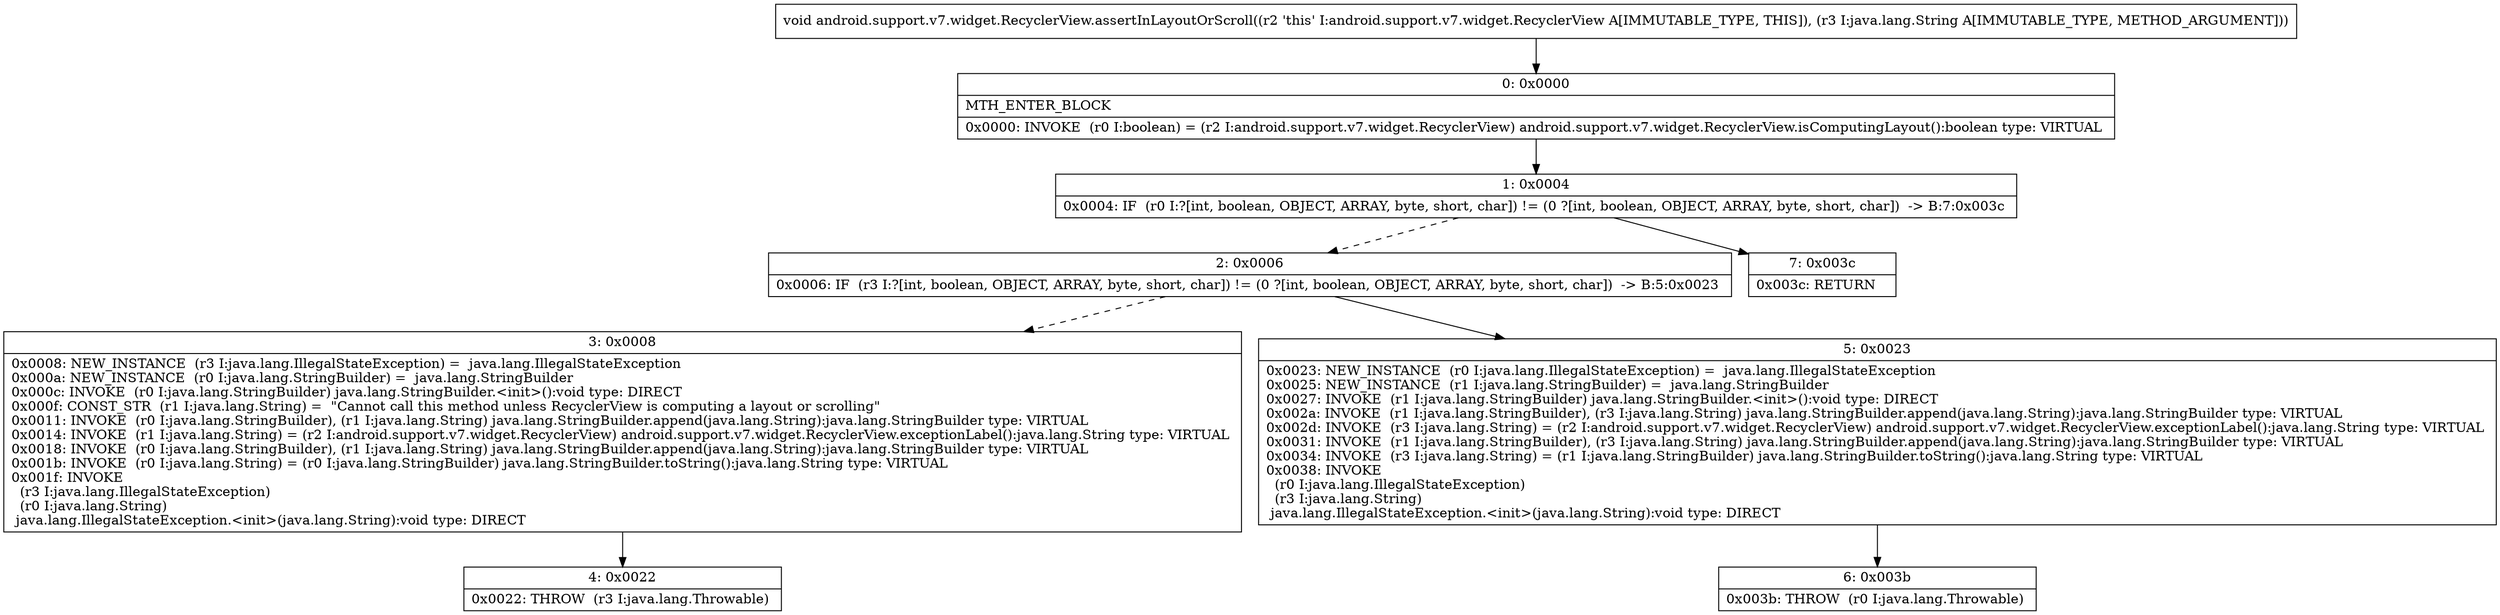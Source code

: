 digraph "CFG forandroid.support.v7.widget.RecyclerView.assertInLayoutOrScroll(Ljava\/lang\/String;)V" {
Node_0 [shape=record,label="{0\:\ 0x0000|MTH_ENTER_BLOCK\l|0x0000: INVOKE  (r0 I:boolean) = (r2 I:android.support.v7.widget.RecyclerView) android.support.v7.widget.RecyclerView.isComputingLayout():boolean type: VIRTUAL \l}"];
Node_1 [shape=record,label="{1\:\ 0x0004|0x0004: IF  (r0 I:?[int, boolean, OBJECT, ARRAY, byte, short, char]) != (0 ?[int, boolean, OBJECT, ARRAY, byte, short, char])  \-\> B:7:0x003c \l}"];
Node_2 [shape=record,label="{2\:\ 0x0006|0x0006: IF  (r3 I:?[int, boolean, OBJECT, ARRAY, byte, short, char]) != (0 ?[int, boolean, OBJECT, ARRAY, byte, short, char])  \-\> B:5:0x0023 \l}"];
Node_3 [shape=record,label="{3\:\ 0x0008|0x0008: NEW_INSTANCE  (r3 I:java.lang.IllegalStateException) =  java.lang.IllegalStateException \l0x000a: NEW_INSTANCE  (r0 I:java.lang.StringBuilder) =  java.lang.StringBuilder \l0x000c: INVOKE  (r0 I:java.lang.StringBuilder) java.lang.StringBuilder.\<init\>():void type: DIRECT \l0x000f: CONST_STR  (r1 I:java.lang.String) =  \"Cannot call this method unless RecyclerView is computing a layout or scrolling\" \l0x0011: INVOKE  (r0 I:java.lang.StringBuilder), (r1 I:java.lang.String) java.lang.StringBuilder.append(java.lang.String):java.lang.StringBuilder type: VIRTUAL \l0x0014: INVOKE  (r1 I:java.lang.String) = (r2 I:android.support.v7.widget.RecyclerView) android.support.v7.widget.RecyclerView.exceptionLabel():java.lang.String type: VIRTUAL \l0x0018: INVOKE  (r0 I:java.lang.StringBuilder), (r1 I:java.lang.String) java.lang.StringBuilder.append(java.lang.String):java.lang.StringBuilder type: VIRTUAL \l0x001b: INVOKE  (r0 I:java.lang.String) = (r0 I:java.lang.StringBuilder) java.lang.StringBuilder.toString():java.lang.String type: VIRTUAL \l0x001f: INVOKE  \l  (r3 I:java.lang.IllegalStateException)\l  (r0 I:java.lang.String)\l java.lang.IllegalStateException.\<init\>(java.lang.String):void type: DIRECT \l}"];
Node_4 [shape=record,label="{4\:\ 0x0022|0x0022: THROW  (r3 I:java.lang.Throwable) \l}"];
Node_5 [shape=record,label="{5\:\ 0x0023|0x0023: NEW_INSTANCE  (r0 I:java.lang.IllegalStateException) =  java.lang.IllegalStateException \l0x0025: NEW_INSTANCE  (r1 I:java.lang.StringBuilder) =  java.lang.StringBuilder \l0x0027: INVOKE  (r1 I:java.lang.StringBuilder) java.lang.StringBuilder.\<init\>():void type: DIRECT \l0x002a: INVOKE  (r1 I:java.lang.StringBuilder), (r3 I:java.lang.String) java.lang.StringBuilder.append(java.lang.String):java.lang.StringBuilder type: VIRTUAL \l0x002d: INVOKE  (r3 I:java.lang.String) = (r2 I:android.support.v7.widget.RecyclerView) android.support.v7.widget.RecyclerView.exceptionLabel():java.lang.String type: VIRTUAL \l0x0031: INVOKE  (r1 I:java.lang.StringBuilder), (r3 I:java.lang.String) java.lang.StringBuilder.append(java.lang.String):java.lang.StringBuilder type: VIRTUAL \l0x0034: INVOKE  (r3 I:java.lang.String) = (r1 I:java.lang.StringBuilder) java.lang.StringBuilder.toString():java.lang.String type: VIRTUAL \l0x0038: INVOKE  \l  (r0 I:java.lang.IllegalStateException)\l  (r3 I:java.lang.String)\l java.lang.IllegalStateException.\<init\>(java.lang.String):void type: DIRECT \l}"];
Node_6 [shape=record,label="{6\:\ 0x003b|0x003b: THROW  (r0 I:java.lang.Throwable) \l}"];
Node_7 [shape=record,label="{7\:\ 0x003c|0x003c: RETURN   \l}"];
MethodNode[shape=record,label="{void android.support.v7.widget.RecyclerView.assertInLayoutOrScroll((r2 'this' I:android.support.v7.widget.RecyclerView A[IMMUTABLE_TYPE, THIS]), (r3 I:java.lang.String A[IMMUTABLE_TYPE, METHOD_ARGUMENT])) }"];
MethodNode -> Node_0;
Node_0 -> Node_1;
Node_1 -> Node_2[style=dashed];
Node_1 -> Node_7;
Node_2 -> Node_3[style=dashed];
Node_2 -> Node_5;
Node_3 -> Node_4;
Node_5 -> Node_6;
}

